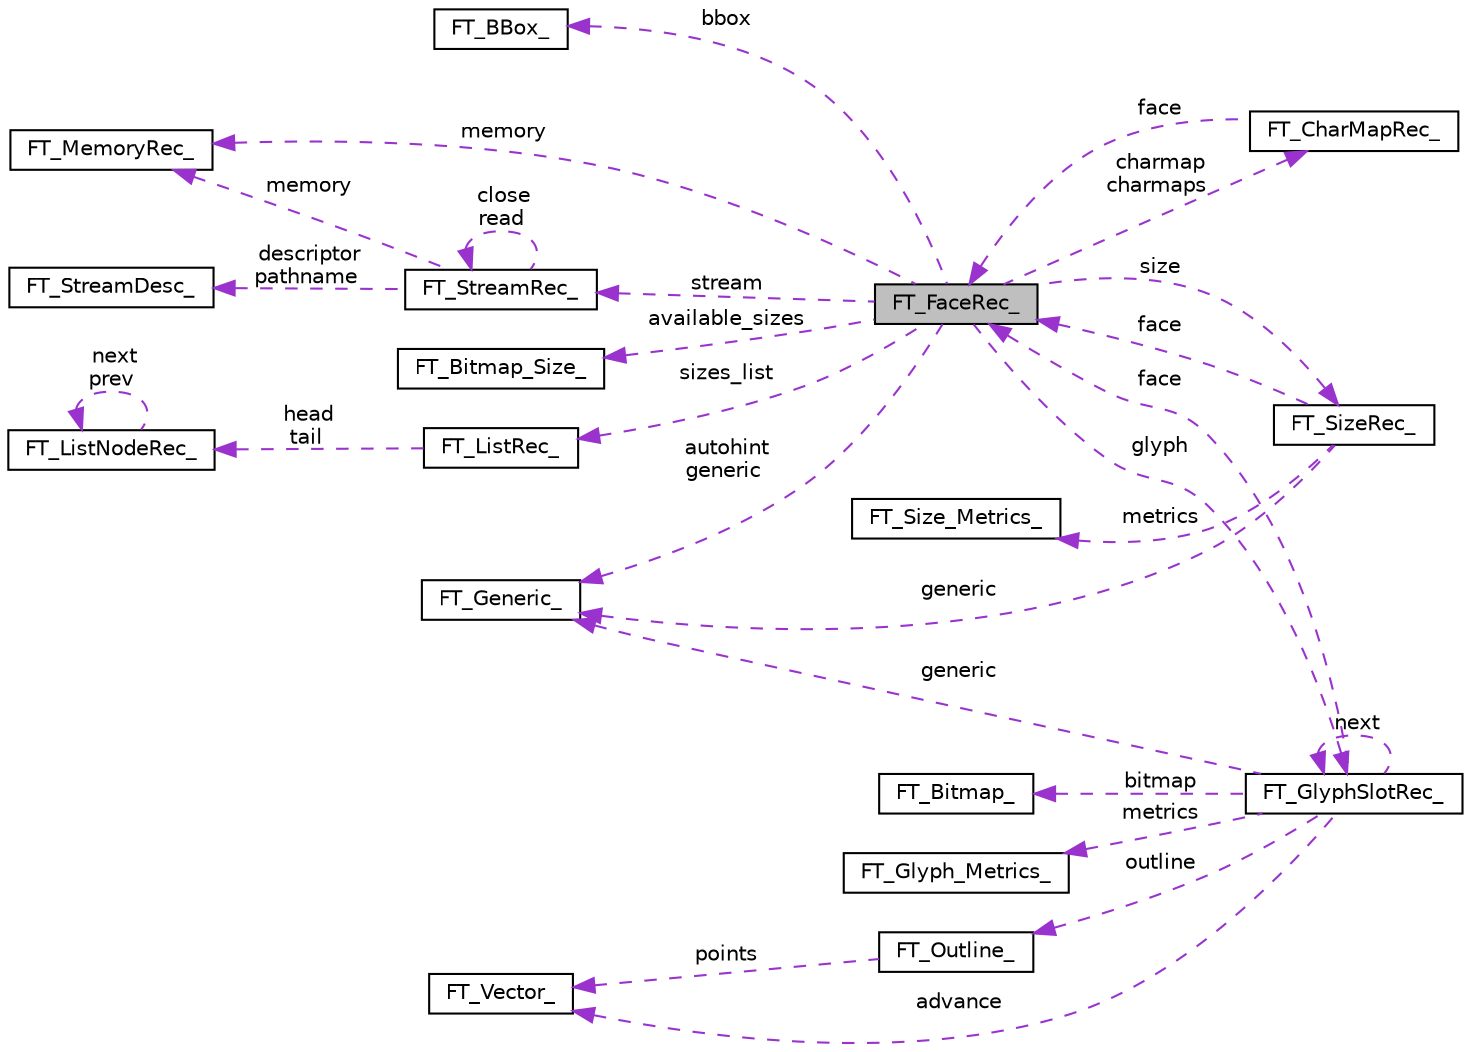digraph "FT_FaceRec_"
{
 // LATEX_PDF_SIZE
  edge [fontname="Helvetica",fontsize="10",labelfontname="Helvetica",labelfontsize="10"];
  node [fontname="Helvetica",fontsize="10",shape=record];
  rankdir="LR";
  Node1 [label="FT_FaceRec_",height=0.2,width=0.4,color="black", fillcolor="grey75", style="filled", fontcolor="black",tooltip=" "];
  Node2 -> Node1 [dir="back",color="darkorchid3",fontsize="10",style="dashed",label=" stream" ];
  Node2 [label="FT_StreamRec_",height=0.2,width=0.4,color="black", fillcolor="white", style="filled",URL="$d4/d5c/structFT__StreamRec__.html",tooltip=" "];
  Node2 -> Node2 [dir="back",color="darkorchid3",fontsize="10",style="dashed",label=" close\nread" ];
  Node3 -> Node2 [dir="back",color="darkorchid3",fontsize="10",style="dashed",label=" memory" ];
  Node3 [label="FT_MemoryRec_",height=0.2,width=0.4,color="black", fillcolor="white", style="filled",URL="$d2/d49/structFT__MemoryRec__.html",tooltip=" "];
  Node4 -> Node2 [dir="back",color="darkorchid3",fontsize="10",style="dashed",label=" descriptor\npathname" ];
  Node4 [label="FT_StreamDesc_",height=0.2,width=0.4,color="black", fillcolor="white", style="filled",URL="$d0/dfe/unionFT__StreamDesc__.html",tooltip=" "];
  Node5 -> Node1 [dir="back",color="darkorchid3",fontsize="10",style="dashed",label=" charmap\ncharmaps" ];
  Node5 [label="FT_CharMapRec_",height=0.2,width=0.4,color="black", fillcolor="white", style="filled",URL="$d9/ddf/structFT__CharMapRec__.html",tooltip=" "];
  Node1 -> Node5 [dir="back",color="darkorchid3",fontsize="10",style="dashed",label=" face" ];
  Node6 -> Node1 [dir="back",color="darkorchid3",fontsize="10",style="dashed",label=" available_sizes" ];
  Node6 [label="FT_Bitmap_Size_",height=0.2,width=0.4,color="black", fillcolor="white", style="filled",URL="$d2/df9/structFT__Bitmap__Size__.html",tooltip=" "];
  Node7 -> Node1 [dir="back",color="darkorchid3",fontsize="10",style="dashed",label=" sizes_list" ];
  Node7 [label="FT_ListRec_",height=0.2,width=0.4,color="black", fillcolor="white", style="filled",URL="$d7/df2/structFT__ListRec__.html",tooltip=" "];
  Node8 -> Node7 [dir="back",color="darkorchid3",fontsize="10",style="dashed",label=" head\ntail" ];
  Node8 [label="FT_ListNodeRec_",height=0.2,width=0.4,color="black", fillcolor="white", style="filled",URL="$d6/d26/structFT__ListNodeRec__.html",tooltip=" "];
  Node8 -> Node8 [dir="back",color="darkorchid3",fontsize="10",style="dashed",label=" next\nprev" ];
  Node9 -> Node1 [dir="back",color="darkorchid3",fontsize="10",style="dashed",label=" autohint\ngeneric" ];
  Node9 [label="FT_Generic_",height=0.2,width=0.4,color="black", fillcolor="white", style="filled",URL="$d3/d3f/structFT__Generic__.html",tooltip=" "];
  Node10 -> Node1 [dir="back",color="darkorchid3",fontsize="10",style="dashed",label=" size" ];
  Node10 [label="FT_SizeRec_",height=0.2,width=0.4,color="black", fillcolor="white", style="filled",URL="$d9/dd2/structFT__SizeRec__.html",tooltip=" "];
  Node9 -> Node10 [dir="back",color="darkorchid3",fontsize="10",style="dashed",label=" generic" ];
  Node11 -> Node10 [dir="back",color="darkorchid3",fontsize="10",style="dashed",label=" metrics" ];
  Node11 [label="FT_Size_Metrics_",height=0.2,width=0.4,color="black", fillcolor="white", style="filled",URL="$da/d29/structFT__Size__Metrics__.html",tooltip=" "];
  Node1 -> Node10 [dir="back",color="darkorchid3",fontsize="10",style="dashed",label=" face" ];
  Node12 -> Node1 [dir="back",color="darkorchid3",fontsize="10",style="dashed",label=" glyph" ];
  Node12 [label="FT_GlyphSlotRec_",height=0.2,width=0.4,color="black", fillcolor="white", style="filled",URL="$d9/ded/structFT__GlyphSlotRec__.html",tooltip=" "];
  Node13 -> Node12 [dir="back",color="darkorchid3",fontsize="10",style="dashed",label=" outline" ];
  Node13 [label="FT_Outline_",height=0.2,width=0.4,color="black", fillcolor="white", style="filled",URL="$dc/d2d/structFT__Outline__.html",tooltip=" "];
  Node14 -> Node13 [dir="back",color="darkorchid3",fontsize="10",style="dashed",label=" points" ];
  Node14 [label="FT_Vector_",height=0.2,width=0.4,color="black", fillcolor="white", style="filled",URL="$da/d23/structFT__Vector__.html",tooltip=" "];
  Node14 -> Node12 [dir="back",color="darkorchid3",fontsize="10",style="dashed",label=" advance" ];
  Node9 -> Node12 [dir="back",color="darkorchid3",fontsize="10",style="dashed",label=" generic" ];
  Node12 -> Node12 [dir="back",color="darkorchid3",fontsize="10",style="dashed",label=" next" ];
  Node15 -> Node12 [dir="back",color="darkorchid3",fontsize="10",style="dashed",label=" bitmap" ];
  Node15 [label="FT_Bitmap_",height=0.2,width=0.4,color="black", fillcolor="white", style="filled",URL="$dd/d08/structFT__Bitmap__.html",tooltip=" "];
  Node16 -> Node12 [dir="back",color="darkorchid3",fontsize="10",style="dashed",label=" metrics" ];
  Node16 [label="FT_Glyph_Metrics_",height=0.2,width=0.4,color="black", fillcolor="white", style="filled",URL="$dc/d5c/structFT__Glyph__Metrics__.html",tooltip=" "];
  Node1 -> Node12 [dir="back",color="darkorchid3",fontsize="10",style="dashed",label=" face" ];
  Node3 -> Node1 [dir="back",color="darkorchid3",fontsize="10",style="dashed",label=" memory" ];
  Node17 -> Node1 [dir="back",color="darkorchid3",fontsize="10",style="dashed",label=" bbox" ];
  Node17 [label="FT_BBox_",height=0.2,width=0.4,color="black", fillcolor="white", style="filled",URL="$d2/d52/structFT__BBox__.html",tooltip=" "];
}
